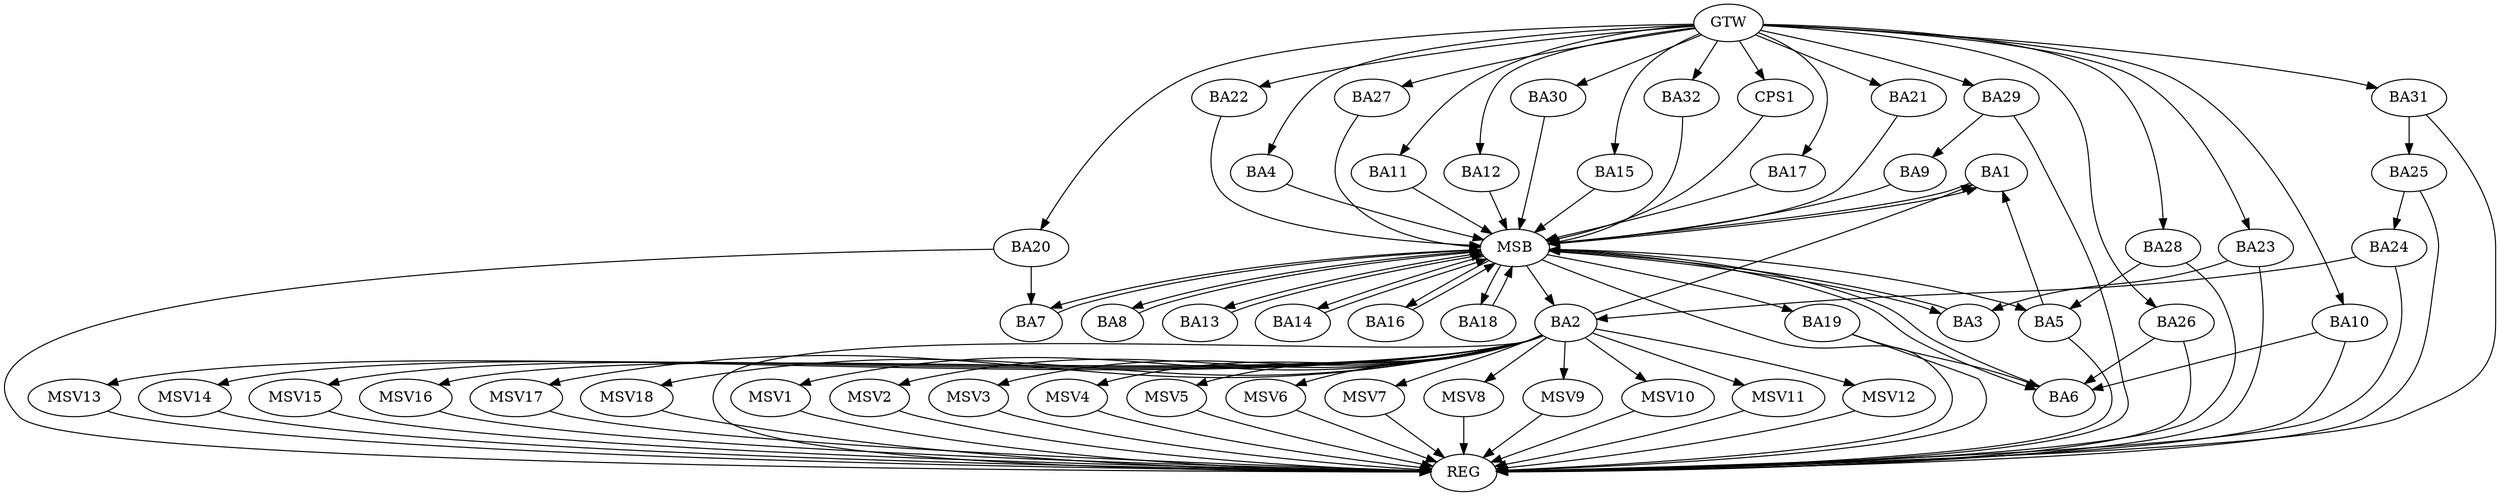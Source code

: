 strict digraph G {
  BA1 [ label="BA1" ];
  BA2 [ label="BA2" ];
  BA3 [ label="BA3" ];
  BA4 [ label="BA4" ];
  BA5 [ label="BA5" ];
  BA6 [ label="BA6" ];
  BA7 [ label="BA7" ];
  BA8 [ label="BA8" ];
  BA9 [ label="BA9" ];
  BA10 [ label="BA10" ];
  BA11 [ label="BA11" ];
  BA12 [ label="BA12" ];
  BA13 [ label="BA13" ];
  BA14 [ label="BA14" ];
  BA15 [ label="BA15" ];
  BA16 [ label="BA16" ];
  BA17 [ label="BA17" ];
  BA18 [ label="BA18" ];
  BA19 [ label="BA19" ];
  BA20 [ label="BA20" ];
  BA21 [ label="BA21" ];
  BA22 [ label="BA22" ];
  BA23 [ label="BA23" ];
  BA24 [ label="BA24" ];
  BA25 [ label="BA25" ];
  BA26 [ label="BA26" ];
  BA27 [ label="BA27" ];
  BA28 [ label="BA28" ];
  BA29 [ label="BA29" ];
  BA30 [ label="BA30" ];
  BA31 [ label="BA31" ];
  BA32 [ label="BA32" ];
  CPS1 [ label="CPS1" ];
  GTW [ label="GTW" ];
  REG [ label="REG" ];
  MSB [ label="MSB" ];
  MSV1 [ label="MSV1" ];
  MSV2 [ label="MSV2" ];
  MSV3 [ label="MSV3" ];
  MSV4 [ label="MSV4" ];
  MSV5 [ label="MSV5" ];
  MSV6 [ label="MSV6" ];
  MSV7 [ label="MSV7" ];
  MSV8 [ label="MSV8" ];
  MSV9 [ label="MSV9" ];
  MSV10 [ label="MSV10" ];
  MSV11 [ label="MSV11" ];
  MSV12 [ label="MSV12" ];
  MSV13 [ label="MSV13" ];
  MSV14 [ label="MSV14" ];
  MSV15 [ label="MSV15" ];
  MSV16 [ label="MSV16" ];
  MSV17 [ label="MSV17" ];
  MSV18 [ label="MSV18" ];
  BA2 -> BA1;
  BA5 -> BA1;
  BA10 -> BA6;
  BA19 -> BA6;
  BA20 -> BA7;
  BA23 -> BA3;
  BA24 -> BA2;
  BA25 -> BA24;
  BA26 -> BA6;
  BA28 -> BA5;
  BA29 -> BA9;
  BA31 -> BA25;
  GTW -> BA4;
  GTW -> BA10;
  GTW -> BA11;
  GTW -> BA12;
  GTW -> BA15;
  GTW -> BA17;
  GTW -> BA20;
  GTW -> BA21;
  GTW -> BA22;
  GTW -> BA23;
  GTW -> BA26;
  GTW -> BA27;
  GTW -> BA28;
  GTW -> BA29;
  GTW -> BA30;
  GTW -> BA31;
  GTW -> BA32;
  GTW -> CPS1;
  BA2 -> REG;
  BA5 -> REG;
  BA10 -> REG;
  BA19 -> REG;
  BA20 -> REG;
  BA23 -> REG;
  BA24 -> REG;
  BA25 -> REG;
  BA26 -> REG;
  BA28 -> REG;
  BA29 -> REG;
  BA31 -> REG;
  BA1 -> MSB;
  MSB -> BA2;
  MSB -> REG;
  BA3 -> MSB;
  MSB -> BA1;
  BA4 -> MSB;
  BA6 -> MSB;
  BA7 -> MSB;
  BA8 -> MSB;
  MSB -> BA7;
  BA9 -> MSB;
  MSB -> BA6;
  BA11 -> MSB;
  MSB -> BA3;
  BA12 -> MSB;
  BA13 -> MSB;
  MSB -> BA8;
  BA14 -> MSB;
  BA15 -> MSB;
  BA16 -> MSB;
  MSB -> BA14;
  BA17 -> MSB;
  BA18 -> MSB;
  BA21 -> MSB;
  MSB -> BA18;
  BA22 -> MSB;
  BA27 -> MSB;
  BA30 -> MSB;
  BA32 -> MSB;
  MSB -> BA5;
  CPS1 -> MSB;
  MSB -> BA16;
  MSB -> BA13;
  MSB -> BA19;
  BA2 -> MSV1;
  MSV1 -> REG;
  BA2 -> MSV2;
  BA2 -> MSV3;
  BA2 -> MSV4;
  MSV2 -> REG;
  MSV3 -> REG;
  MSV4 -> REG;
  BA2 -> MSV5;
  BA2 -> MSV6;
  BA2 -> MSV7;
  MSV5 -> REG;
  MSV6 -> REG;
  MSV7 -> REG;
  BA2 -> MSV8;
  MSV8 -> REG;
  BA2 -> MSV9;
  MSV9 -> REG;
  BA2 -> MSV10;
  BA2 -> MSV11;
  MSV10 -> REG;
  MSV11 -> REG;
  BA2 -> MSV12;
  MSV12 -> REG;
  BA2 -> MSV13;
  MSV13 -> REG;
  BA2 -> MSV14;
  BA2 -> MSV15;
  BA2 -> MSV16;
  BA2 -> MSV17;
  MSV14 -> REG;
  MSV15 -> REG;
  MSV16 -> REG;
  MSV17 -> REG;
  BA2 -> MSV18;
  MSV18 -> REG;
}
